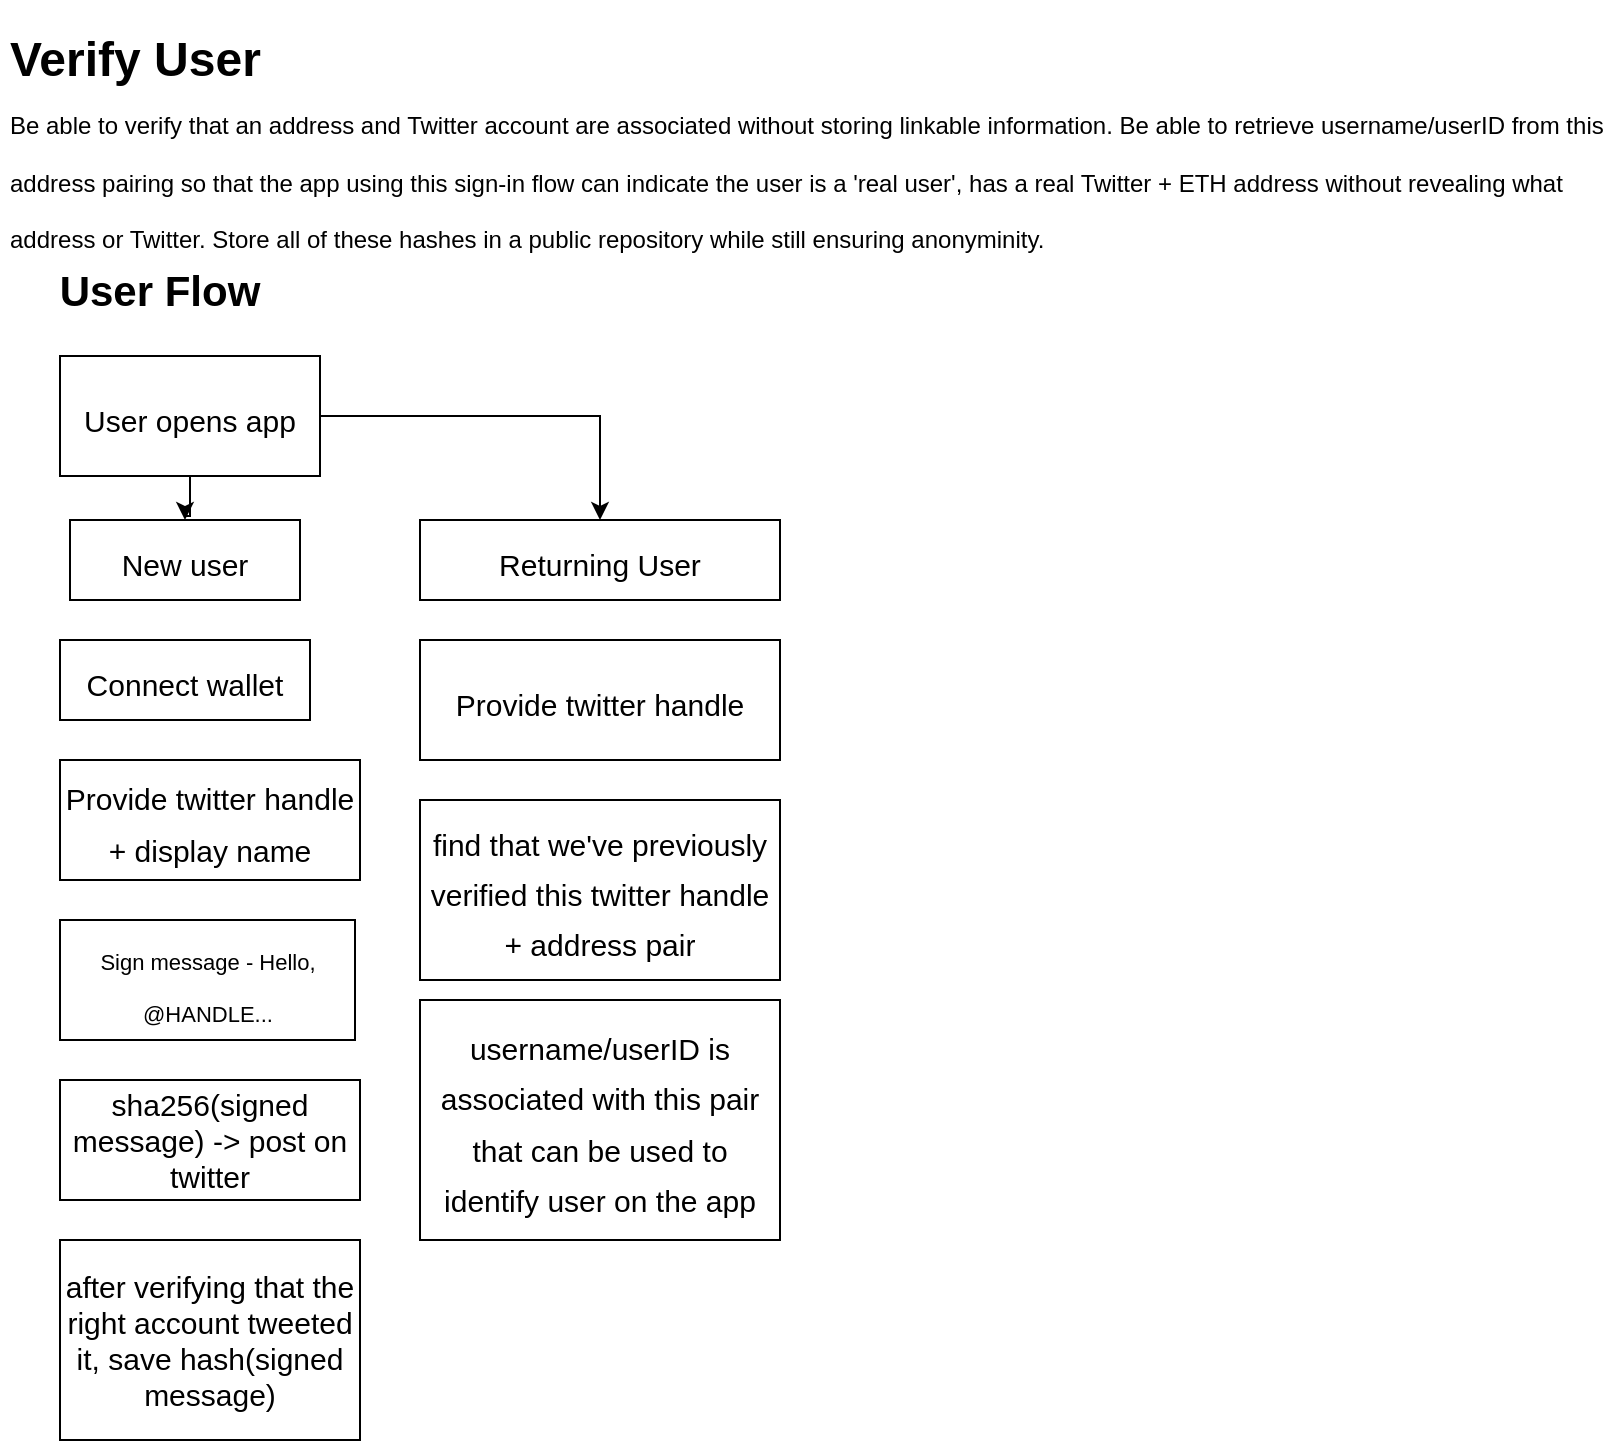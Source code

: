 <mxfile version="20.1.1" type="github">
  <diagram id="frotmppnRAkI8_DNOgKx" name="Page-1">
    <mxGraphModel dx="1018" dy="658" grid="1" gridSize="10" guides="1" tooltips="1" connect="1" arrows="1" fold="1" page="1" pageScale="1" pageWidth="850" pageHeight="1100" math="0" shadow="0">
      <root>
        <mxCell id="0" />
        <mxCell id="1" parent="0" />
        <mxCell id="CW7KyH0B0hUuFeBV_yyw-3" value="&lt;h1&gt;&lt;span style=&quot;background-color: initial;&quot;&gt;Verify User&lt;br&gt;&lt;/span&gt;&lt;span style=&quot;font-size: 12px; font-weight: 400;&quot;&gt;Be able to verify that an address and Twitter account are associated without storing linkable information. Be able to retrieve username/userID from this address pairing so that the app using this sign-in flow can indicate the user is a &#39;real user&#39;, has a real Twitter + ETH address without revealing what address or Twitter. Store all of these hashes in a public repository while still ensuring anonyminity.&lt;/span&gt;&lt;/h1&gt;" style="text;html=1;strokeColor=none;fillColor=none;spacing=5;spacingTop=-20;whiteSpace=wrap;overflow=hidden;rounded=0;" vertex="1" parent="1">
          <mxGeometry x="20" y="20" width="810" height="120" as="geometry" />
        </mxCell>
        <mxCell id="CW7KyH0B0hUuFeBV_yyw-6" value="&lt;b&gt;&lt;font style=&quot;font-size: 21px;&quot;&gt;User Flow&lt;/font&gt;&lt;/b&gt;" style="text;html=1;strokeColor=none;fillColor=none;align=center;verticalAlign=middle;whiteSpace=wrap;rounded=0;" vertex="1" parent="1">
          <mxGeometry x="20" y="140" width="160" height="30" as="geometry" />
        </mxCell>
        <mxCell id="CW7KyH0B0hUuFeBV_yyw-10" style="edgeStyle=orthogonalEdgeStyle;rounded=0;orthogonalLoop=1;jettySize=auto;html=1;exitX=0.5;exitY=1;exitDx=0;exitDy=0;fontSize=21;" edge="1" parent="1" source="CW7KyH0B0hUuFeBV_yyw-7" target="CW7KyH0B0hUuFeBV_yyw-8">
          <mxGeometry relative="1" as="geometry" />
        </mxCell>
        <mxCell id="CW7KyH0B0hUuFeBV_yyw-11" style="edgeStyle=orthogonalEdgeStyle;rounded=0;orthogonalLoop=1;jettySize=auto;html=1;fontSize=21;" edge="1" parent="1" source="CW7KyH0B0hUuFeBV_yyw-7" target="CW7KyH0B0hUuFeBV_yyw-9">
          <mxGeometry relative="1" as="geometry" />
        </mxCell>
        <mxCell id="CW7KyH0B0hUuFeBV_yyw-7" value="&lt;font style=&quot;font-size: 15px;&quot;&gt;User opens app&lt;/font&gt;" style="rounded=0;whiteSpace=wrap;html=1;fontSize=21;" vertex="1" parent="1">
          <mxGeometry x="50" y="188" width="130" height="60" as="geometry" />
        </mxCell>
        <mxCell id="CW7KyH0B0hUuFeBV_yyw-8" value="&lt;font style=&quot;font-size: 15px;&quot;&gt;New user&lt;/font&gt;" style="rounded=0;whiteSpace=wrap;html=1;fontSize=21;" vertex="1" parent="1">
          <mxGeometry x="55" y="270" width="115" height="40" as="geometry" />
        </mxCell>
        <mxCell id="CW7KyH0B0hUuFeBV_yyw-9" value="&lt;font style=&quot;font-size: 15px;&quot;&gt;Returning User&lt;/font&gt;" style="rounded=0;whiteSpace=wrap;html=1;fontSize=21;" vertex="1" parent="1">
          <mxGeometry x="230" y="270" width="180" height="40" as="geometry" />
        </mxCell>
        <mxCell id="CW7KyH0B0hUuFeBV_yyw-12" value="&lt;font style=&quot;font-size: 15px;&quot;&gt;Connect wallet&lt;/font&gt;" style="rounded=0;whiteSpace=wrap;html=1;fontSize=21;" vertex="1" parent="1">
          <mxGeometry x="50" y="330" width="125" height="40" as="geometry" />
        </mxCell>
        <mxCell id="CW7KyH0B0hUuFeBV_yyw-13" value="&lt;font style=&quot;font-size: 15px;&quot;&gt;Provide twitter handle + display name&lt;/font&gt;" style="rounded=0;whiteSpace=wrap;html=1;fontSize=21;" vertex="1" parent="1">
          <mxGeometry x="50" y="390" width="150" height="60" as="geometry" />
        </mxCell>
        <mxCell id="CW7KyH0B0hUuFeBV_yyw-14" value="&lt;font style=&quot;font-size: 11px;&quot;&gt;Sign message - Hello, @HANDLE...&lt;/font&gt;" style="rounded=0;whiteSpace=wrap;html=1;fontSize=21;" vertex="1" parent="1">
          <mxGeometry x="50" y="470" width="147.5" height="60" as="geometry" />
        </mxCell>
        <mxCell id="CW7KyH0B0hUuFeBV_yyw-15" value="&lt;span style=&quot;font-size: 15px;&quot;&gt;sha256(signed message) -&amp;gt; post on twitter&lt;/span&gt;" style="rounded=0;whiteSpace=wrap;html=1;fontSize=11;" vertex="1" parent="1">
          <mxGeometry x="50" y="550" width="150" height="60" as="geometry" />
        </mxCell>
        <mxCell id="CW7KyH0B0hUuFeBV_yyw-16" value="&lt;span style=&quot;font-size: 15px;&quot;&gt;after verifying that the right account tweeted it, save hash(signed message)&lt;/span&gt;" style="rounded=0;whiteSpace=wrap;html=1;fontSize=11;" vertex="1" parent="1">
          <mxGeometry x="50" y="630" width="150" height="100" as="geometry" />
        </mxCell>
        <mxCell id="CW7KyH0B0hUuFeBV_yyw-17" value="&lt;font style=&quot;font-size: 15px;&quot;&gt;Provide twitter handle&lt;/font&gt;" style="rounded=0;whiteSpace=wrap;html=1;fontSize=21;" vertex="1" parent="1">
          <mxGeometry x="230" y="330" width="180" height="60" as="geometry" />
        </mxCell>
        <mxCell id="CW7KyH0B0hUuFeBV_yyw-18" value="&lt;font style=&quot;font-size: 15px;&quot;&gt;find that we&#39;ve previously verified this twitter handle + address pair&lt;/font&gt;" style="rounded=0;whiteSpace=wrap;html=1;fontSize=21;" vertex="1" parent="1">
          <mxGeometry x="230" y="410" width="180" height="90" as="geometry" />
        </mxCell>
        <mxCell id="CW7KyH0B0hUuFeBV_yyw-19" value="&lt;font style=&quot;font-size: 15px;&quot;&gt;username/userID is associated with this pair that can be used to identify user on the app&lt;/font&gt;" style="rounded=0;whiteSpace=wrap;html=1;fontSize=21;" vertex="1" parent="1">
          <mxGeometry x="230" y="510" width="180" height="120" as="geometry" />
        </mxCell>
      </root>
    </mxGraphModel>
  </diagram>
</mxfile>
